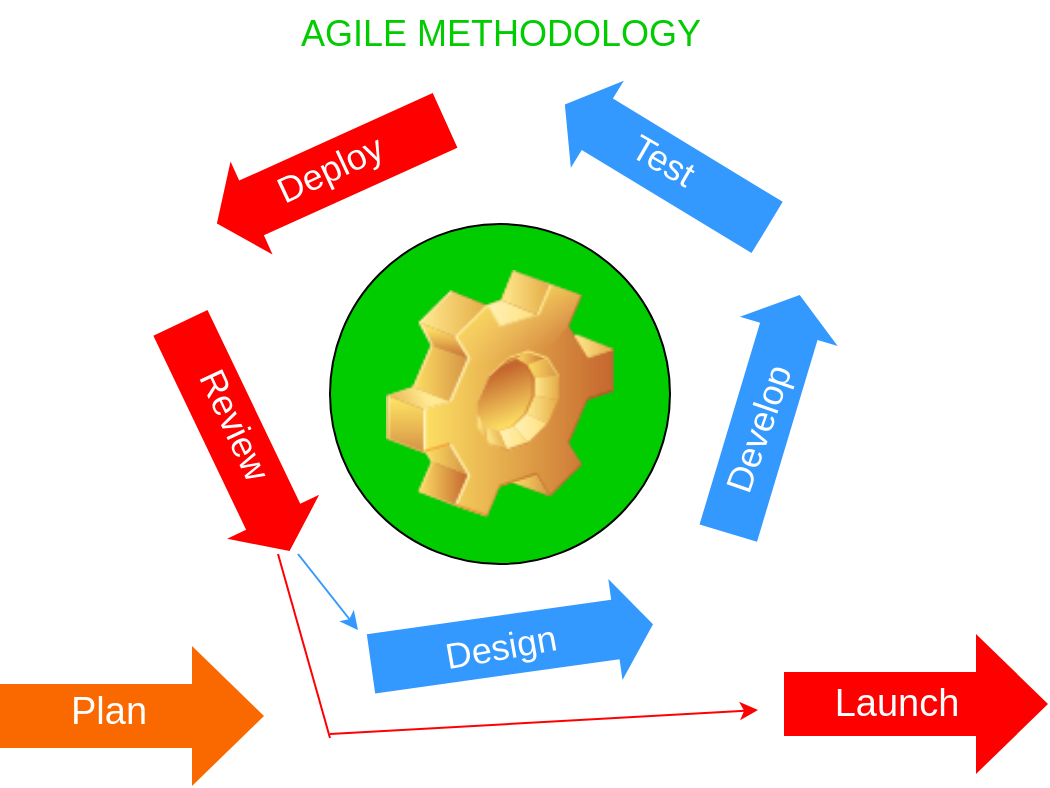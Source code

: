 <mxfile>
    <diagram id="DDXl55QxNX7q0bwSXr1j" name="Page-1">
        <mxGraphModel dx="576" dy="432" grid="0" gridSize="10" guides="1" tooltips="1" connect="1" arrows="1" fold="1" page="1" pageScale="1" pageWidth="850" pageHeight="1100" background="#FFFFFF" math="0" shadow="0">
            <root>
                <mxCell id="0"/>
                <mxCell id="1" parent="0"/>
                <mxCell id="8" value="" style="shape=flexArrow;endArrow=classic;rounded=1;shadow=0;strokeWidth=18;fontSize=19;fillColor=#fa6800;strokeColor=none;width=15;fontColor=none;noLabel=1;labelBackgroundColor=none;" parent="1" edge="1">
                    <mxGeometry width="50" height="50" relative="1" as="geometry">
                        <mxPoint x="28" y="476" as="sourcePoint"/>
                        <mxPoint x="178" y="476" as="targetPoint"/>
                    </mxGeometry>
                </mxCell>
                <mxCell id="12" value="&lt;span style=&quot;&quot;&gt;Plan&lt;/span&gt;" style="edgeLabel;html=1;align=center;verticalAlign=middle;resizable=0;points=[];fontSize=19;fontColor=#FFFFFF;labelBackgroundColor=none;" parent="8" vertex="1" connectable="0">
                    <mxGeometry x="-0.191" relative="1" as="geometry">
                        <mxPoint x="2" y="-2" as="offset"/>
                    </mxGeometry>
                </mxCell>
                <mxCell id="28" value="&lt;span style=&quot;&quot;&gt;Plan&lt;/span&gt;" style="edgeLabel;html=1;align=center;verticalAlign=middle;resizable=0;points=[];fontSize=19;fontColor=#FFFFFF;labelBackgroundColor=none;" parent="8" vertex="1" connectable="0">
                    <mxGeometry x="-0.191" relative="1" as="geometry">
                        <mxPoint x="220" y="2" as="offset"/>
                    </mxGeometry>
                </mxCell>
                <mxCell id="16" value="" style="shape=flexArrow;endArrow=classic;rounded=1;shadow=0;strokeWidth=18;fontSize=19;fillColor=#FF0000;strokeColor=none;width=15;fontColor=none;noLabel=1;labelBackgroundColor=none;" parent="1" edge="1">
                    <mxGeometry width="50" height="50" relative="1" as="geometry">
                        <mxPoint x="420" y="470" as="sourcePoint"/>
                        <mxPoint x="570" y="470" as="targetPoint"/>
                    </mxGeometry>
                </mxCell>
                <mxCell id="17" value="&lt;span style=&quot;&quot;&gt;Launch&lt;/span&gt;" style="edgeLabel;html=1;align=center;verticalAlign=middle;resizable=0;points=[];fontSize=19;fontColor=#FFFFFF;labelBackgroundColor=none;" parent="16" vertex="1" connectable="0">
                    <mxGeometry x="-0.191" relative="1" as="geometry">
                        <mxPoint x="4" as="offset"/>
                    </mxGeometry>
                </mxCell>
                <mxCell id="18" value="" style="shape=flexArrow;endArrow=classic;html=1;fillColor=#FF0000;startArrow=none;" parent="1" source="2" edge="1">
                    <mxGeometry width="50" height="50" relative="1" as="geometry">
                        <mxPoint x="272" y="360" as="sourcePoint"/>
                        <mxPoint x="322" y="310" as="targetPoint"/>
                    </mxGeometry>
                </mxCell>
                <mxCell id="19" value="" style="shape=flexArrow;endArrow=none;html=1;fillColor=#FF0000;" parent="1" target="2" edge="1">
                    <mxGeometry width="50" height="50" relative="1" as="geometry">
                        <mxPoint x="272" y="360" as="sourcePoint"/>
                        <mxPoint x="322" y="310" as="targetPoint"/>
                    </mxGeometry>
                </mxCell>
                <mxCell id="2" value="" style="ellipse;whiteSpace=wrap;html=1;aspect=fixed;gradientColor=none;strokeColor=default;labelBackgroundColor=none;labelBorderColor=none;fillColor=#00CC00;fontColor=#33FF33;" parent="1" vertex="1">
                    <mxGeometry x="202" y="230" width="170" height="170" as="geometry"/>
                </mxCell>
                <mxCell id="43" value="" style="shape=flexArrow;endArrow=classic;html=1;width=30;labelBackgroundColor=#00FFFF;fontColor=#FFFFFF;labelBorderColor=#FFFFFF;fillColor=#3399FF;strokeColor=none;" edge="1" parent="1">
                    <mxGeometry width="50" height="50" relative="1" as="geometry">
                        <mxPoint x="222" y="450" as="sourcePoint"/>
                        <mxPoint x="364" y="430" as="targetPoint"/>
                    </mxGeometry>
                </mxCell>
                <mxCell id="52" value="Design" style="edgeLabel;html=1;align=center;verticalAlign=middle;resizable=0;points=[];fontSize=18;fontColor=#FFFFFF;labelBackgroundColor=none;rotation=-10;" vertex="1" connectable="0" parent="43">
                    <mxGeometry x="-0.329" relative="1" as="geometry">
                        <mxPoint x="17" y="-2" as="offset"/>
                    </mxGeometry>
                </mxCell>
                <mxCell id="44" value="" style="shape=flexArrow;endArrow=classic;html=1;width=30;labelBackgroundColor=#00FFFF;fontColor=#FFFFFF;labelBorderColor=#FFFFFF;fillColor=#3399FF;strokeColor=none;" edge="1" parent="1">
                    <mxGeometry width="50" height="50" relative="1" as="geometry">
                        <mxPoint x="401" y="385" as="sourcePoint"/>
                        <mxPoint x="437" y="265" as="targetPoint"/>
                    </mxGeometry>
                </mxCell>
                <mxCell id="53" value="Develop" style="edgeLabel;html=1;align=center;verticalAlign=middle;resizable=0;points=[];fontSize=18;fontColor=#FFFFFF;labelBackgroundColor=none;rotation=-71;" vertex="1" connectable="0" parent="44">
                    <mxGeometry x="-0.371" y="-1" relative="1" as="geometry">
                        <mxPoint x="3" y="-14" as="offset"/>
                    </mxGeometry>
                </mxCell>
                <mxCell id="45" value="" style="shape=flexArrow;endArrow=classic;html=1;width=30;labelBackgroundColor=#00FFFF;fontColor=#FFFFFF;labelBorderColor=#FFFFFF;fillColor=#3399FF;strokeColor=none;" edge="1" parent="1">
                    <mxGeometry width="50" height="50" relative="1" as="geometry">
                        <mxPoint x="421" y="232" as="sourcePoint"/>
                        <mxPoint x="319" y="170" as="targetPoint"/>
                    </mxGeometry>
                </mxCell>
                <mxCell id="51" value="Test" style="edgeLabel;html=1;align=center;verticalAlign=middle;resizable=0;points=[];fontSize=18;fontColor=#FFFFFF;labelBackgroundColor=none;rotation=30;" vertex="1" connectable="0" parent="45">
                    <mxGeometry x="0.247" y="-4" relative="1" as="geometry">
                        <mxPoint x="8" y="8" as="offset"/>
                    </mxGeometry>
                </mxCell>
                <mxCell id="46" value="" style="shape=flexArrow;endArrow=classic;html=1;width=30;labelBackgroundColor=#00FFFF;fontColor=#FFFFFF;labelBorderColor=#FFFFFF;fillColor=#FF0000;strokeColor=none;" edge="1" parent="1">
                    <mxGeometry width="50" height="50" relative="1" as="geometry">
                        <mxPoint x="260" y="178" as="sourcePoint"/>
                        <mxPoint x="145" y="230" as="targetPoint"/>
                    </mxGeometry>
                </mxCell>
                <mxCell id="50" value="Deploy" style="edgeLabel;html=1;align=center;verticalAlign=middle;resizable=0;points=[];fontColor=#FFFFFF;labelBackgroundColor=none;rotation=-25;fontSize=18;" vertex="1" connectable="0" parent="46">
                    <mxGeometry x="0.225" y="-5" relative="1" as="geometry">
                        <mxPoint x="14" y="-2" as="offset"/>
                    </mxGeometry>
                </mxCell>
                <mxCell id="47" value="" style="shape=flexArrow;endArrow=classic;html=1;width=30;labelBackgroundColor=#00FFFF;fontColor=#FFFFFF;labelBorderColor=#FFFFFF;fillColor=#FF0000;strokeColor=none;" edge="1" parent="1">
                    <mxGeometry width="50" height="50" relative="1" as="geometry">
                        <mxPoint x="127" y="279" as="sourcePoint"/>
                        <mxPoint x="182" y="394" as="targetPoint"/>
                    </mxGeometry>
                </mxCell>
                <mxCell id="54" value="Review" style="edgeLabel;html=1;align=center;verticalAlign=middle;resizable=0;points=[];fontSize=18;fontColor=#FFFFFF;labelBackgroundColor=none;rotation=65;" vertex="1" connectable="0" parent="47">
                    <mxGeometry x="-0.453" y="2" relative="1" as="geometry">
                        <mxPoint x="10" y="20" as="offset"/>
                    </mxGeometry>
                </mxCell>
                <mxCell id="60" value="AGILE METHODOLOGY" style="text;html=1;align=center;verticalAlign=middle;resizable=0;points=[];autosize=1;strokeColor=none;fillColor=none;fontSize=18;fontColor=#00CC00;" vertex="1" parent="1">
                    <mxGeometry x="178" y="118" width="218" height="34" as="geometry"/>
                </mxCell>
                <mxCell id="64" value="" style="shape=image;html=1;verticalLabelPosition=bottom;verticalAlign=top;imageAspect=0;image=img/clipart/Gear_128x128.png;labelBackgroundColor=none;fontSize=18;fontColor=#00CC00;fillColor=#00CC00;" vertex="1" parent="1">
                    <mxGeometry x="230" y="253" width="114" height="124" as="geometry"/>
                </mxCell>
                <mxCell id="65" value="" style="endArrow=classic;html=1;labelBackgroundColor=#00FFFF;labelBorderColor=#FFFFFF;strokeColor=#FF0000;fontSize=18;fontColor=#00CC00;fillColor=#FF0000;" edge="1" parent="1">
                    <mxGeometry width="50" height="50" relative="1" as="geometry">
                        <mxPoint x="202" y="485" as="sourcePoint"/>
                        <mxPoint x="416" y="473" as="targetPoint"/>
                    </mxGeometry>
                </mxCell>
                <mxCell id="66" value="" style="endArrow=none;html=1;labelBackgroundColor=#00FFFF;labelBorderColor=#FFFFFF;strokeColor=#FF0000;fontSize=18;fontColor=#00CC00;fillColor=#FF0000;" edge="1" parent="1">
                    <mxGeometry width="50" height="50" relative="1" as="geometry">
                        <mxPoint x="202" y="487" as="sourcePoint"/>
                        <mxPoint x="176" y="395" as="targetPoint"/>
                    </mxGeometry>
                </mxCell>
                <mxCell id="67" value="" style="endArrow=classic;html=1;labelBackgroundColor=#00FFFF;labelBorderColor=#FFFFFF;strokeColor=#3399FF;fontSize=18;fontColor=#00CC00;fillColor=#FF0000;" edge="1" parent="1">
                    <mxGeometry width="50" height="50" relative="1" as="geometry">
                        <mxPoint x="186" y="395" as="sourcePoint"/>
                        <mxPoint x="216" y="433" as="targetPoint"/>
                    </mxGeometry>
                </mxCell>
            </root>
        </mxGraphModel>
    </diagram>
</mxfile>